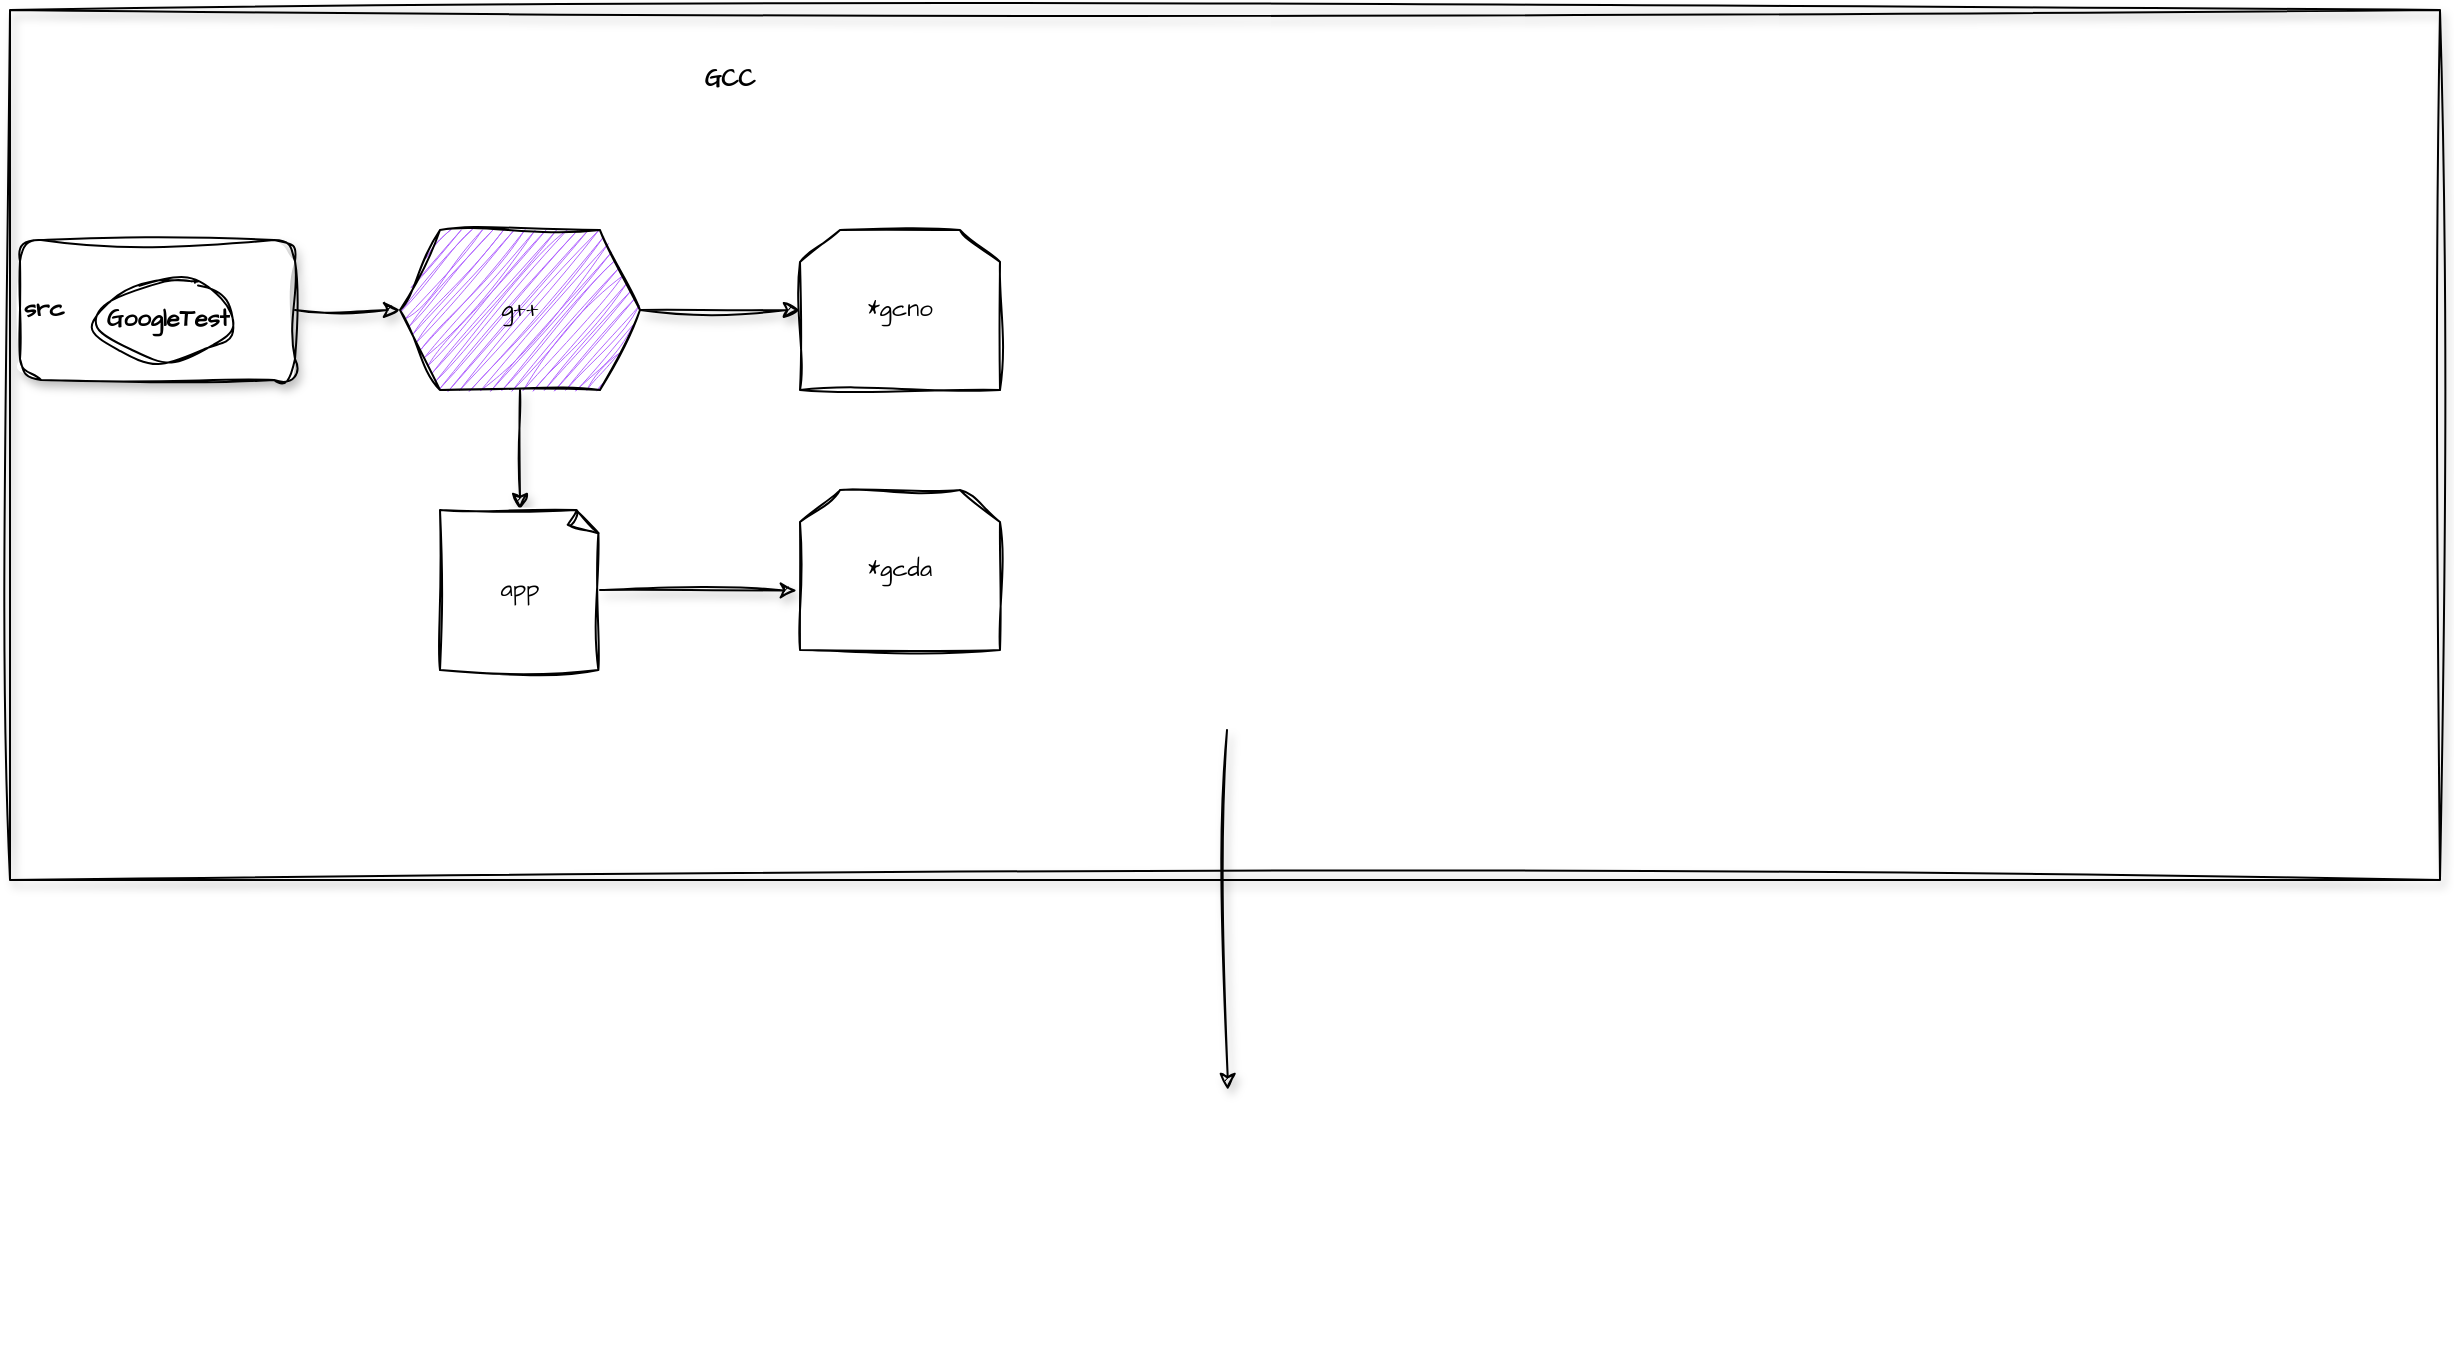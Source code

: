 <mxfile version="24.8.1">
  <diagram name="Page-1" id="u8WWuHk7CJ4AXS9igboz">
    <mxGraphModel dx="1036" dy="1627" grid="1" gridSize="10" guides="1" tooltips="1" connect="1" arrows="1" fold="1" page="1" pageScale="1" pageWidth="850" pageHeight="1100" math="0" shadow="0">
      <root>
        <mxCell id="0" />
        <mxCell id="1" parent="0" />
        <mxCell id="DkCZoyiGRnXVjxQdqVyi-1" value="" style="whiteSpace=wrap;html=1;sketch=1;hachureGap=4;jiggle=2;curveFitting=1;fontFamily=Architects Daughter;fontSource=https%3A%2F%2Ffonts.googleapis.com%2Fcss%3Ffamily%3DArchitects%2BDaughter;shadow=1;movable=0;resizable=0;rotatable=0;deletable=0;editable=0;locked=1;connectable=0;fillColor=none;" vertex="1" parent="1">
          <mxGeometry x="55" y="-340" width="1215" height="435" as="geometry" />
        </mxCell>
        <mxCell id="DkCZoyiGRnXVjxQdqVyi-2" value="&lt;b&gt;GCC&lt;/b&gt;" style="text;html=1;align=center;verticalAlign=middle;whiteSpace=wrap;rounded=0;fontFamily=Architects Daughter;fontSource=https%3A%2F%2Ffonts.googleapis.com%2Fcss%3Ffamily%3DArchitects%2BDaughter;shadow=1;movable=0;resizable=0;rotatable=0;deletable=0;editable=0;locked=1;connectable=0;" vertex="1" parent="1">
          <mxGeometry x="385" y="-320" width="60" height="30" as="geometry" />
        </mxCell>
        <mxCell id="DkCZoyiGRnXVjxQdqVyi-9" value="" style="endArrow=classic;html=1;rounded=0;sketch=1;hachureGap=4;jiggle=2;curveFitting=1;fontFamily=Architects Daughter;fontSource=https%3A%2F%2Ffonts.googleapis.com%2Fcss%3Ffamily%3DArchitects%2BDaughter;shadow=1;exitX=1;exitY=0.5;exitDx=0;exitDy=0;" edge="1" parent="1" source="DkCZoyiGRnXVjxQdqVyi-4" target="DkCZoyiGRnXVjxQdqVyi-12">
          <mxGeometry width="50" height="50" relative="1" as="geometry">
            <mxPoint x="270" y="-177.5" as="sourcePoint" />
            <mxPoint x="455" y="-207.5" as="targetPoint" />
          </mxGeometry>
        </mxCell>
        <mxCell id="DkCZoyiGRnXVjxQdqVyi-12" value="g++" style="shape=hexagon;perimeter=hexagonPerimeter2;whiteSpace=wrap;html=1;fixedSize=1;sketch=1;hachureGap=4;jiggle=2;curveFitting=1;fontFamily=Architects Daughter;fontSource=https%3A%2F%2Ffonts.googleapis.com%2Fcss%3Ffamily%3DArchitects%2BDaughter;fillColor=#B266FF;" vertex="1" parent="1">
          <mxGeometry x="250" y="-230" width="120" height="80" as="geometry" />
        </mxCell>
        <mxCell id="DkCZoyiGRnXVjxQdqVyi-13" value="" style="endArrow=classic;html=1;rounded=0;sketch=1;hachureGap=4;jiggle=2;curveFitting=1;fontFamily=Architects Daughter;fontSource=https%3A%2F%2Ffonts.googleapis.com%2Fcss%3Ffamily%3DArchitects%2BDaughter;exitX=1;exitY=0.5;exitDx=0;exitDy=0;shadow=1;" edge="1" parent="1" source="DkCZoyiGRnXVjxQdqVyi-12" target="DkCZoyiGRnXVjxQdqVyi-14">
          <mxGeometry width="50" height="50" relative="1" as="geometry">
            <mxPoint x="663.5" y="-167.5" as="sourcePoint" />
            <mxPoint x="663.5" y="-107.5" as="targetPoint" />
          </mxGeometry>
        </mxCell>
        <mxCell id="DkCZoyiGRnXVjxQdqVyi-14" value="*gcno" style="shape=loopLimit;whiteSpace=wrap;html=1;sketch=1;hachureGap=4;jiggle=2;curveFitting=1;fontFamily=Architects Daughter;fontSource=https%3A%2F%2Ffonts.googleapis.com%2Fcss%3Ffamily%3DArchitects%2BDaughter;" vertex="1" parent="1">
          <mxGeometry x="450" y="-230" width="100" height="80" as="geometry" />
        </mxCell>
        <mxCell id="DkCZoyiGRnXVjxQdqVyi-15" value="" style="endArrow=classic;html=1;rounded=0;sketch=1;hachureGap=4;jiggle=2;curveFitting=1;fontFamily=Architects Daughter;fontSource=https%3A%2F%2Ffonts.googleapis.com%2Fcss%3Ffamily%3DArchitects%2BDaughter;exitX=0.5;exitY=1;exitDx=0;exitDy=0;shadow=1;" edge="1" parent="1" target="DkCZoyiGRnXVjxQdqVyi-16">
          <mxGeometry width="50" height="50" relative="1" as="geometry">
            <mxPoint x="663.5" y="20" as="sourcePoint" />
            <mxPoint x="663.5" y="80" as="targetPoint" />
          </mxGeometry>
        </mxCell>
        <mxCell id="DkCZoyiGRnXVjxQdqVyi-16" value="" style="shape=image;html=1;verticalAlign=top;verticalLabelPosition=bottom;labelBackgroundColor=#ffffff;imageAspect=0;aspect=fixed;image=https://cdn2.iconfinder.com/data/icons/boxicons-solid-vol-2/24/bxs-file-html-128.png;sketch=1;hachureGap=4;jiggle=2;curveFitting=1;fontFamily=Architects Daughter;fontSource=https%3A%2F%2Ffonts.googleapis.com%2Fcss%3Ffamily%3DArchitects%2BDaughter;" vertex="1" parent="1">
          <mxGeometry x="600" y="200" width="128" height="128" as="geometry" />
        </mxCell>
        <mxCell id="DkCZoyiGRnXVjxQdqVyi-20" value="" style="group;movable=1;resizable=1;rotatable=1;deletable=1;editable=1;locked=0;connectable=1;" vertex="1" connectable="0" parent="1">
          <mxGeometry x="60" y="-225" width="137.5" height="70" as="geometry" />
        </mxCell>
        <mxCell id="DkCZoyiGRnXVjxQdqVyi-4" value="&lt;div style=&quot;&quot;&gt;&lt;span style=&quot;background-color: initial;&quot;&gt;&lt;b&gt;src&lt;/b&gt;&lt;/span&gt;&lt;/div&gt;" style="rounded=1;whiteSpace=wrap;html=1;sketch=1;hachureGap=4;jiggle=2;curveFitting=1;fontFamily=Architects Daughter;fontSource=https%3A%2F%2Ffonts.googleapis.com%2Fcss%3Ffamily%3DArchitects%2BDaughter;shadow=1;align=left;movable=1;resizable=1;rotatable=1;deletable=1;editable=1;locked=0;connectable=1;" vertex="1" parent="DkCZoyiGRnXVjxQdqVyi-20">
          <mxGeometry width="137.5" height="70" as="geometry" />
        </mxCell>
        <mxCell id="DkCZoyiGRnXVjxQdqVyi-11" value="&lt;b&gt;GoogleTest&lt;/b&gt;" style="ellipse;whiteSpace=wrap;html=1;sketch=1;hachureGap=4;jiggle=2;curveFitting=1;fontFamily=Architects Daughter;fontSource=https%3A%2F%2Ffonts.googleapis.com%2Fcss%3Ffamily%3DArchitects%2BDaughter;movable=1;resizable=1;rotatable=1;deletable=1;editable=1;locked=0;connectable=1;" vertex="1" parent="DkCZoyiGRnXVjxQdqVyi-20">
          <mxGeometry x="38.75" y="20" width="70" height="40" as="geometry" />
        </mxCell>
        <mxCell id="DkCZoyiGRnXVjxQdqVyi-25" value="" style="endArrow=classic;html=1;rounded=0;sketch=1;hachureGap=4;jiggle=2;curveFitting=1;fontFamily=Architects Daughter;fontSource=https%3A%2F%2Ffonts.googleapis.com%2Fcss%3Ffamily%3DArchitects%2BDaughter;exitX=0.5;exitY=1;exitDx=0;exitDy=0;shadow=1;entryX=0.5;entryY=0;entryDx=0;entryDy=0;entryPerimeter=0;" edge="1" parent="1" source="DkCZoyiGRnXVjxQdqVyi-12" target="DkCZoyiGRnXVjxQdqVyi-27">
          <mxGeometry width="50" height="50" relative="1" as="geometry">
            <mxPoint x="370" y="-80" as="sourcePoint" />
            <mxPoint x="308.4" y="-79.4" as="targetPoint" />
          </mxGeometry>
        </mxCell>
        <mxCell id="DkCZoyiGRnXVjxQdqVyi-27" value="app" style="whiteSpace=wrap;html=1;shape=mxgraph.basic.document;sketch=1;hachureGap=4;jiggle=2;curveFitting=1;fontFamily=Architects Daughter;fontSource=https%3A%2F%2Ffonts.googleapis.com%2Fcss%3Ffamily%3DArchitects%2BDaughter;" vertex="1" parent="1">
          <mxGeometry x="270" y="-90" width="80" height="80" as="geometry" />
        </mxCell>
        <mxCell id="DkCZoyiGRnXVjxQdqVyi-28" value="" style="endArrow=classic;html=1;rounded=0;sketch=1;hachureGap=4;jiggle=2;curveFitting=1;fontFamily=Architects Daughter;fontSource=https%3A%2F%2Ffonts.googleapis.com%2Fcss%3Ffamily%3DArchitects%2BDaughter;shadow=1;entryX=-0.016;entryY=0.628;entryDx=0;entryDy=0;entryPerimeter=0;exitX=1;exitY=0.5;exitDx=0;exitDy=0;exitPerimeter=0;" edge="1" parent="1" source="DkCZoyiGRnXVjxQdqVyi-27" target="DkCZoyiGRnXVjxQdqVyi-29">
          <mxGeometry width="50" height="50" relative="1" as="geometry">
            <mxPoint x="360" y="-50" as="sourcePoint" />
            <mxPoint x="430" y="-50.5" as="targetPoint" />
          </mxGeometry>
        </mxCell>
        <mxCell id="DkCZoyiGRnXVjxQdqVyi-29" value="*gcda" style="shape=loopLimit;whiteSpace=wrap;html=1;sketch=1;hachureGap=4;jiggle=2;curveFitting=1;fontFamily=Architects Daughter;fontSource=https%3A%2F%2Ffonts.googleapis.com%2Fcss%3Ffamily%3DArchitects%2BDaughter;" vertex="1" parent="1">
          <mxGeometry x="450" y="-100" width="100" height="80" as="geometry" />
        </mxCell>
      </root>
    </mxGraphModel>
  </diagram>
</mxfile>
